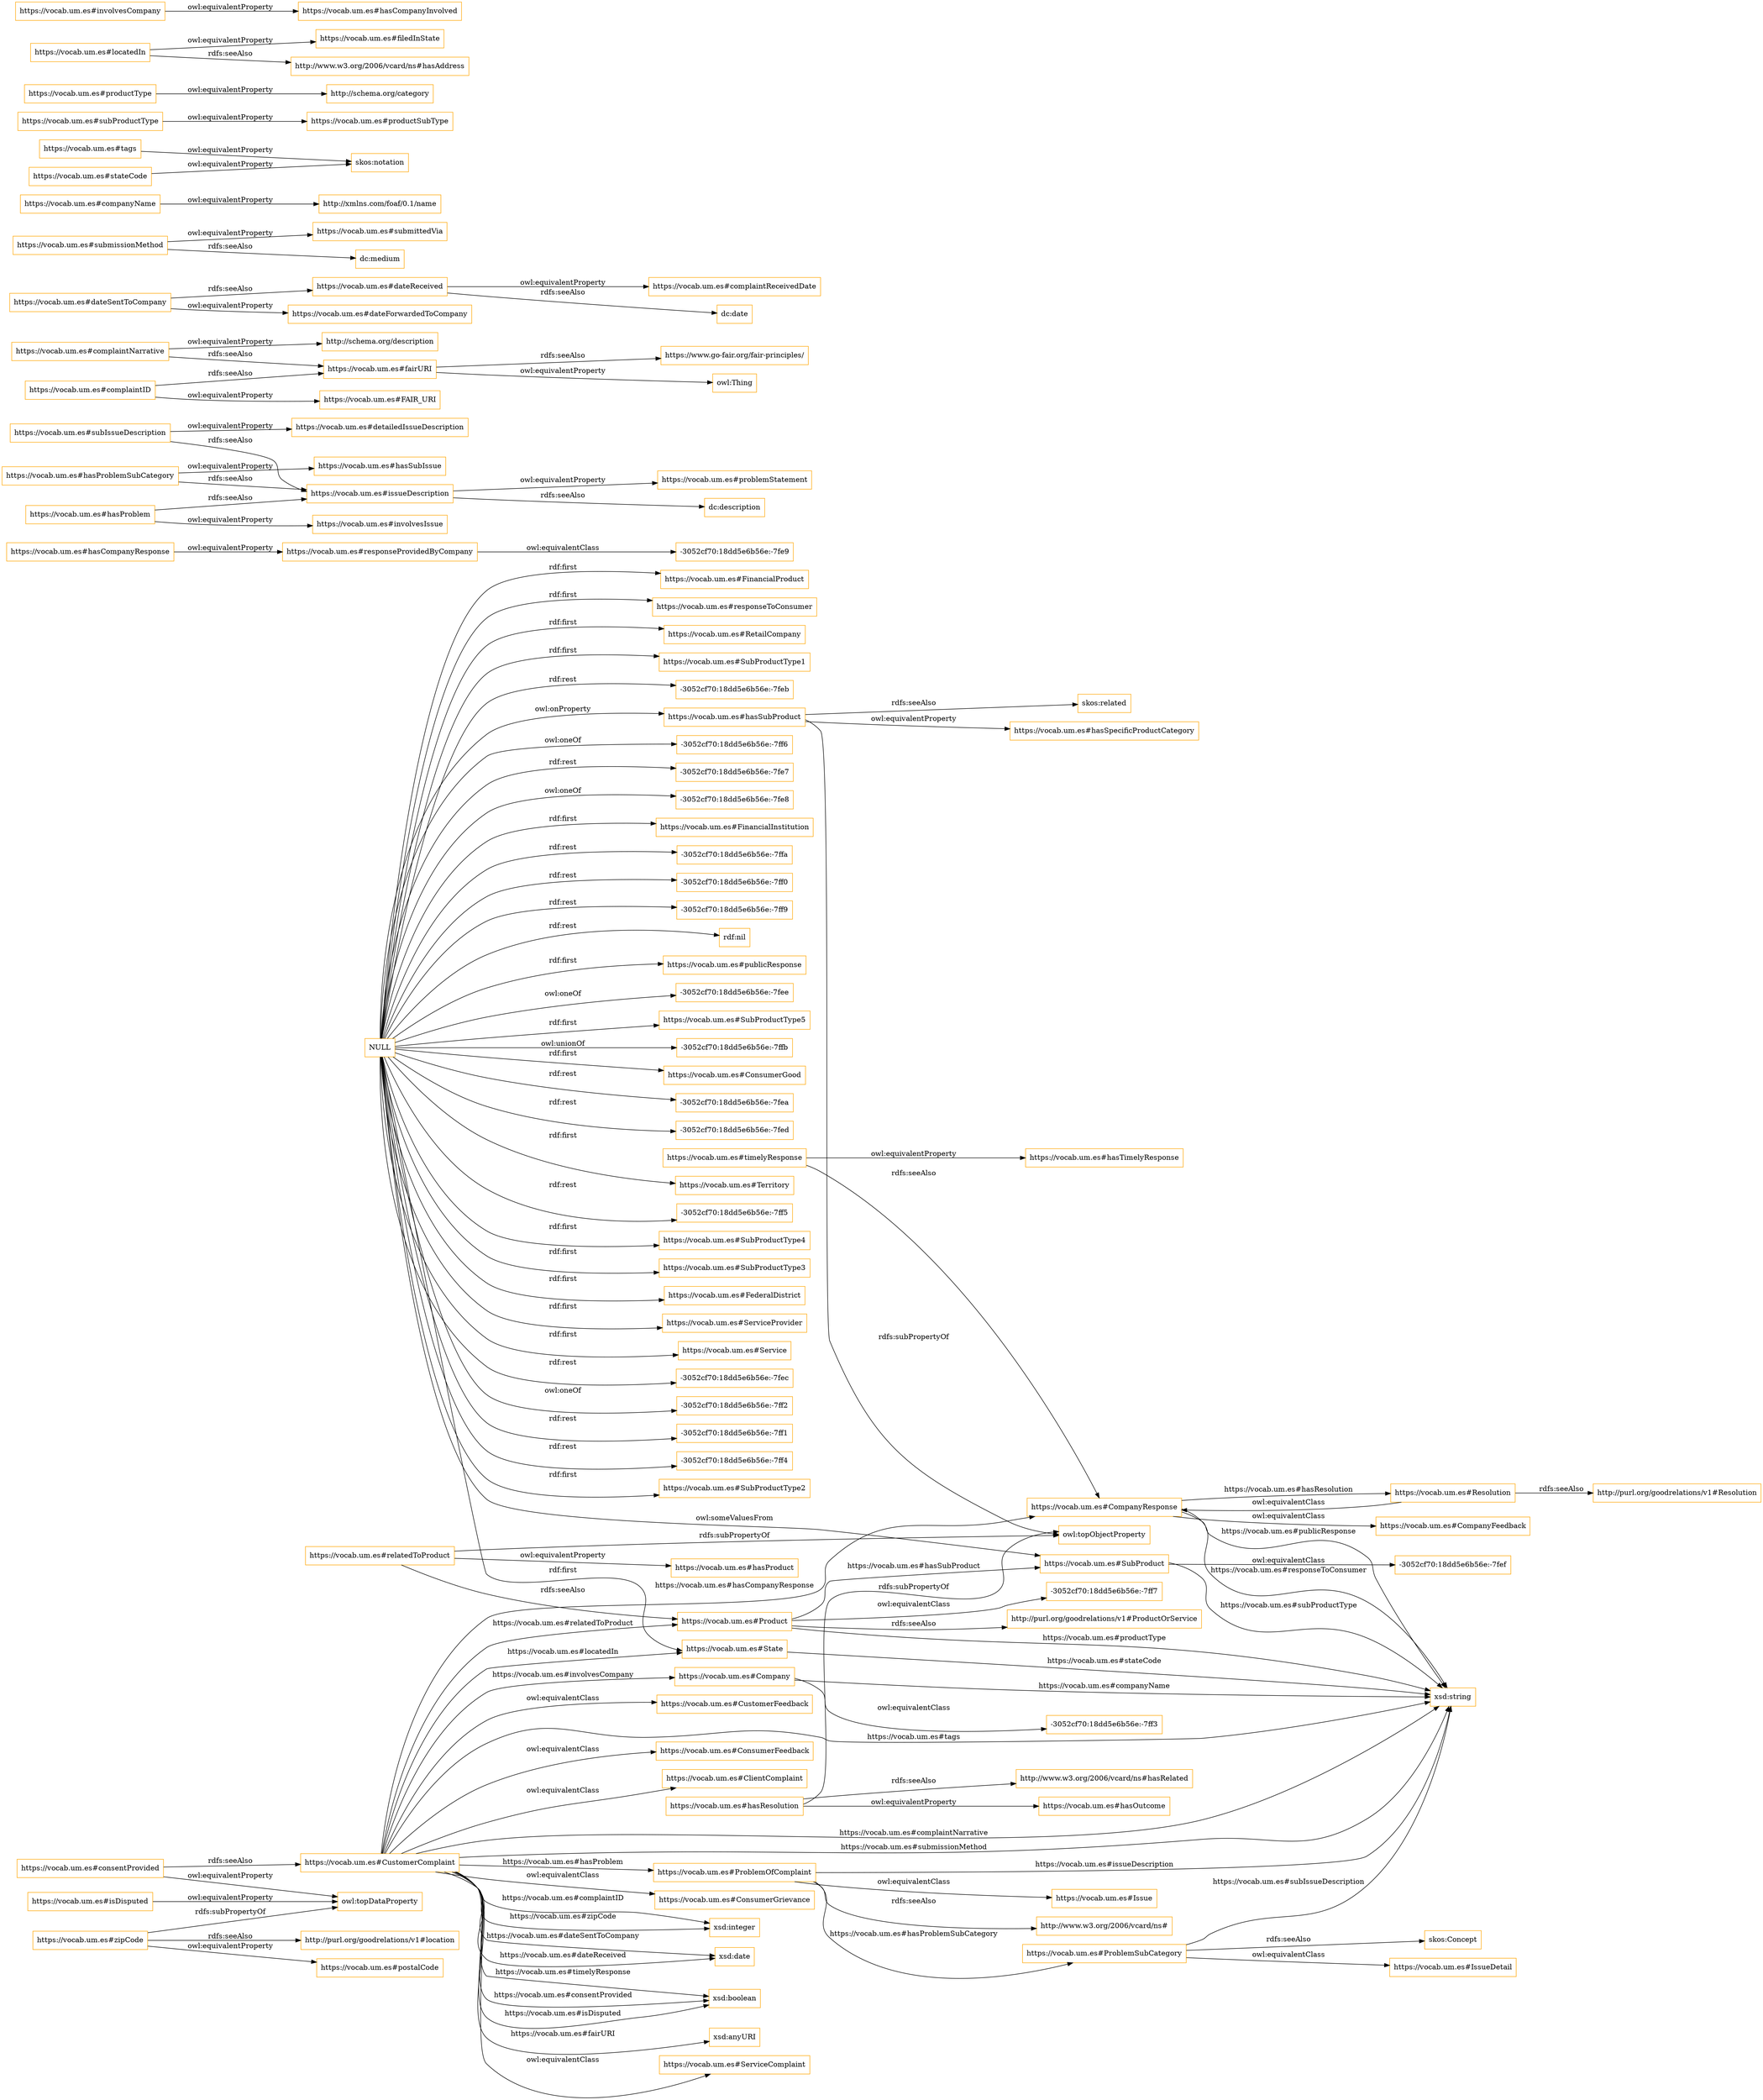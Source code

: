digraph ar2dtool_diagram { 
rankdir=LR;
size="1501"
node [shape = rectangle, color="orange"]; "-3052cf70:18dd5e6b56e:-7ff3" "https://vocab.um.es#SubProduct" "https://vocab.um.es#Product" "https://vocab.um.es#Company" "https://vocab.um.es#State" "https://vocab.um.es#CompanyResponse" "-3052cf70:18dd5e6b56e:-7fef" "https://vocab.um.es#CustomerComplaint" "https://vocab.um.es#ProblemOfComplaint" "-3052cf70:18dd5e6b56e:-7ff7" "https://vocab.um.es#responseProvidedByCompany" "https://vocab.um.es#Resolution" "https://vocab.um.es#ProblemSubCategory" "-3052cf70:18dd5e6b56e:-7fe9" ; /*classes style*/
	"https://vocab.um.es#hasProblemSubCategory" -> "https://vocab.um.es#issueDescription" [ label = "rdfs:seeAlso" ];
	"https://vocab.um.es#hasProblemSubCategory" -> "https://vocab.um.es#hasSubIssue" [ label = "owl:equivalentProperty" ];
	"NULL" -> "https://vocab.um.es#SubProductType3" [ label = "rdf:first" ];
	"NULL" -> "https://vocab.um.es#FederalDistrict" [ label = "rdf:first" ];
	"NULL" -> "https://vocab.um.es#ServiceProvider" [ label = "rdf:first" ];
	"NULL" -> "https://vocab.um.es#Service" [ label = "rdf:first" ];
	"NULL" -> "-3052cf70:18dd5e6b56e:-7fec" [ label = "rdf:rest" ];
	"NULL" -> "-3052cf70:18dd5e6b56e:-7ff2" [ label = "owl:oneOf" ];
	"NULL" -> "-3052cf70:18dd5e6b56e:-7ff1" [ label = "rdf:rest" ];
	"NULL" -> "-3052cf70:18dd5e6b56e:-7ff4" [ label = "rdf:rest" ];
	"NULL" -> "https://vocab.um.es#SubProductType2" [ label = "rdf:first" ];
	"NULL" -> "https://vocab.um.es#FinancialProduct" [ label = "rdf:first" ];
	"NULL" -> "https://vocab.um.es#SubProduct" [ label = "owl:someValuesFrom" ];
	"NULL" -> "https://vocab.um.es#responseToConsumer" [ label = "rdf:first" ];
	"NULL" -> "https://vocab.um.es#RetailCompany" [ label = "rdf:first" ];
	"NULL" -> "https://vocab.um.es#SubProductType1" [ label = "rdf:first" ];
	"NULL" -> "-3052cf70:18dd5e6b56e:-7feb" [ label = "rdf:rest" ];
	"NULL" -> "-3052cf70:18dd5e6b56e:-7ff6" [ label = "owl:oneOf" ];
	"NULL" -> "-3052cf70:18dd5e6b56e:-7fe7" [ label = "rdf:rest" ];
	"NULL" -> "-3052cf70:18dd5e6b56e:-7fe8" [ label = "owl:oneOf" ];
	"NULL" -> "https://vocab.um.es#FinancialInstitution" [ label = "rdf:first" ];
	"NULL" -> "-3052cf70:18dd5e6b56e:-7ffa" [ label = "rdf:rest" ];
	"NULL" -> "-3052cf70:18dd5e6b56e:-7ff0" [ label = "rdf:rest" ];
	"NULL" -> "-3052cf70:18dd5e6b56e:-7ff9" [ label = "rdf:rest" ];
	"NULL" -> "rdf:nil" [ label = "rdf:rest" ];
	"NULL" -> "https://vocab.um.es#publicResponse" [ label = "rdf:first" ];
	"NULL" -> "-3052cf70:18dd5e6b56e:-7fee" [ label = "owl:oneOf" ];
	"NULL" -> "https://vocab.um.es#SubProductType5" [ label = "rdf:first" ];
	"NULL" -> "-3052cf70:18dd5e6b56e:-7ffb" [ label = "owl:unionOf" ];
	"NULL" -> "https://vocab.um.es#ConsumerGood" [ label = "rdf:first" ];
	"NULL" -> "-3052cf70:18dd5e6b56e:-7fea" [ label = "rdf:rest" ];
	"NULL" -> "-3052cf70:18dd5e6b56e:-7fed" [ label = "rdf:rest" ];
	"NULL" -> "https://vocab.um.es#hasSubProduct" [ label = "owl:onProperty" ];
	"NULL" -> "https://vocab.um.es#Territory" [ label = "rdf:first" ];
	"NULL" -> "-3052cf70:18dd5e6b56e:-7ff5" [ label = "rdf:rest" ];
	"NULL" -> "https://vocab.um.es#State" [ label = "rdf:first" ];
	"NULL" -> "https://vocab.um.es#SubProductType4" [ label = "rdf:first" ];
	"https://vocab.um.es#responseProvidedByCompany" -> "-3052cf70:18dd5e6b56e:-7fe9" [ label = "owl:equivalentClass" ];
	"https://vocab.um.es#complaintNarrative" -> "https://vocab.um.es#fairURI" [ label = "rdfs:seeAlso" ];
	"https://vocab.um.es#complaintNarrative" -> "http://schema.org/description" [ label = "owl:equivalentProperty" ];
	"https://vocab.um.es#dateReceived" -> "https://vocab.um.es#complaintReceivedDate" [ label = "owl:equivalentProperty" ];
	"https://vocab.um.es#dateReceived" -> "dc:date" [ label = "rdfs:seeAlso" ];
	"https://vocab.um.es#CompanyResponse" -> "https://vocab.um.es#CompanyFeedback" [ label = "owl:equivalentClass" ];
	"https://vocab.um.es#relatedToProduct" -> "owl:topObjectProperty" [ label = "rdfs:subPropertyOf" ];
	"https://vocab.um.es#relatedToProduct" -> "https://vocab.um.es#hasProduct" [ label = "owl:equivalentProperty" ];
	"https://vocab.um.es#relatedToProduct" -> "https://vocab.um.es#Product" [ label = "rdfs:seeAlso" ];
	"https://vocab.um.es#hasCompanyResponse" -> "https://vocab.um.es#responseProvidedByCompany" [ label = "owl:equivalentProperty" ];
	"https://vocab.um.es#hasResolution" -> "https://vocab.um.es#hasOutcome" [ label = "owl:equivalentProperty" ];
	"https://vocab.um.es#hasResolution" -> "owl:topObjectProperty" [ label = "rdfs:subPropertyOf" ];
	"https://vocab.um.es#hasResolution" -> "http://www.w3.org/2006/vcard/ns#hasRelated" [ label = "rdfs:seeAlso" ];
	"https://vocab.um.es#timelyResponse" -> "https://vocab.um.es#CompanyResponse" [ label = "rdfs:seeAlso" ];
	"https://vocab.um.es#timelyResponse" -> "https://vocab.um.es#hasTimelyResponse" [ label = "owl:equivalentProperty" ];
	"https://vocab.um.es#issueDescription" -> "https://vocab.um.es#problemStatement" [ label = "owl:equivalentProperty" ];
	"https://vocab.um.es#issueDescription" -> "dc:description" [ label = "rdfs:seeAlso" ];
	"https://vocab.um.es#Product" -> "http://purl.org/goodrelations/v1#ProductOrService" [ label = "rdfs:seeAlso" ];
	"https://vocab.um.es#Product" -> "-3052cf70:18dd5e6b56e:-7ff7" [ label = "owl:equivalentClass" ];
	"https://vocab.um.es#subIssueDescription" -> "https://vocab.um.es#detailedIssueDescription" [ label = "owl:equivalentProperty" ];
	"https://vocab.um.es#subIssueDescription" -> "https://vocab.um.es#issueDescription" [ label = "rdfs:seeAlso" ];
	"https://vocab.um.es#submissionMethod" -> "https://vocab.um.es#submittedVia" [ label = "owl:equivalentProperty" ];
	"https://vocab.um.es#submissionMethod" -> "dc:medium" [ label = "rdfs:seeAlso" ];
	"https://vocab.um.es#complaintID" -> "https://vocab.um.es#fairURI" [ label = "rdfs:seeAlso" ];
	"https://vocab.um.es#complaintID" -> "https://vocab.um.es#FAIR_URI" [ label = "owl:equivalentProperty" ];
	"https://vocab.um.es#companyName" -> "http://xmlns.com/foaf/0.1/name" [ label = "owl:equivalentProperty" ];
	"https://vocab.um.es#SubProduct" -> "-3052cf70:18dd5e6b56e:-7fef" [ label = "owl:equivalentClass" ];
	"https://vocab.um.es#CustomerComplaint" -> "https://vocab.um.es#ServiceComplaint" [ label = "owl:equivalentClass" ];
	"https://vocab.um.es#CustomerComplaint" -> "https://vocab.um.es#CustomerFeedback" [ label = "owl:equivalentClass" ];
	"https://vocab.um.es#CustomerComplaint" -> "https://vocab.um.es#ConsumerFeedback" [ label = "owl:equivalentClass" ];
	"https://vocab.um.es#CustomerComplaint" -> "https://vocab.um.es#ClientComplaint" [ label = "owl:equivalentClass" ];
	"https://vocab.um.es#CustomerComplaint" -> "https://vocab.um.es#ConsumerGrievance" [ label = "owl:equivalentClass" ];
	"https://vocab.um.es#tags" -> "skos:notation" [ label = "owl:equivalentProperty" ];
	"https://vocab.um.es#Company" -> "-3052cf70:18dd5e6b56e:-7ff3" [ label = "owl:equivalentClass" ];
	"https://vocab.um.es#subProductType" -> "https://vocab.um.es#productSubType" [ label = "owl:equivalentProperty" ];
	"https://vocab.um.es#hasProblem" -> "https://vocab.um.es#issueDescription" [ label = "rdfs:seeAlso" ];
	"https://vocab.um.es#hasProblem" -> "https://vocab.um.es#involvesIssue" [ label = "owl:equivalentProperty" ];
	"https://vocab.um.es#productType" -> "http://schema.org/category" [ label = "owl:equivalentProperty" ];
	"https://vocab.um.es#dateSentToCompany" -> "https://vocab.um.es#dateReceived" [ label = "rdfs:seeAlso" ];
	"https://vocab.um.es#dateSentToCompany" -> "https://vocab.um.es#dateForwardedToCompany" [ label = "owl:equivalentProperty" ];
	"https://vocab.um.es#consentProvided" -> "owl:topDataProperty" [ label = "owl:equivalentProperty" ];
	"https://vocab.um.es#consentProvided" -> "https://vocab.um.es#CustomerComplaint" [ label = "rdfs:seeAlso" ];
	"https://vocab.um.es#Resolution" -> "http://purl.org/goodrelations/v1#Resolution" [ label = "rdfs:seeAlso" ];
	"https://vocab.um.es#Resolution" -> "https://vocab.um.es#CompanyResponse" [ label = "owl:equivalentClass" ];
	"https://vocab.um.es#isDisputed" -> "owl:topDataProperty" [ label = "owl:equivalentProperty" ];
	"https://vocab.um.es#locatedIn" -> "https://vocab.um.es#filedInState" [ label = "owl:equivalentProperty" ];
	"https://vocab.um.es#locatedIn" -> "http://www.w3.org/2006/vcard/ns#hasAddress" [ label = "rdfs:seeAlso" ];
	"https://vocab.um.es#stateCode" -> "skos:notation" [ label = "owl:equivalentProperty" ];
	"https://vocab.um.es#fairURI" -> "https://www.go-fair.org/fair-principles/" [ label = "rdfs:seeAlso" ];
	"https://vocab.um.es#fairURI" -> "owl:Thing" [ label = "owl:equivalentProperty" ];
	"https://vocab.um.es#zipCode" -> "http://purl.org/goodrelations/v1#location" [ label = "rdfs:seeAlso" ];
	"https://vocab.um.es#zipCode" -> "owl:topDataProperty" [ label = "rdfs:subPropertyOf" ];
	"https://vocab.um.es#zipCode" -> "https://vocab.um.es#postalCode" [ label = "owl:equivalentProperty" ];
	"https://vocab.um.es#hasSubProduct" -> "owl:topObjectProperty" [ label = "rdfs:subPropertyOf" ];
	"https://vocab.um.es#hasSubProduct" -> "skos:related" [ label = "rdfs:seeAlso" ];
	"https://vocab.um.es#hasSubProduct" -> "https://vocab.um.es#hasSpecificProductCategory" [ label = "owl:equivalentProperty" ];
	"https://vocab.um.es#ProblemSubCategory" -> "https://vocab.um.es#IssueDetail" [ label = "owl:equivalentClass" ];
	"https://vocab.um.es#ProblemSubCategory" -> "skos:Concept" [ label = "rdfs:seeAlso" ];
	"https://vocab.um.es#involvesCompany" -> "https://vocab.um.es#hasCompanyInvolved" [ label = "owl:equivalentProperty" ];
	"https://vocab.um.es#ProblemOfComplaint" -> "https://vocab.um.es#Issue" [ label = "owl:equivalentClass" ];
	"https://vocab.um.es#ProblemOfComplaint" -> "http://www.w3.org/2006/vcard/ns#" [ label = "rdfs:seeAlso" ];
	"https://vocab.um.es#CustomerComplaint" -> "xsd:string" [ label = "https://vocab.um.es#tags" ];
	"https://vocab.um.es#CustomerComplaint" -> "xsd:integer" [ label = "https://vocab.um.es#zipCode" ];
	"https://vocab.um.es#ProblemOfComplaint" -> "xsd:string" [ label = "https://vocab.um.es#issueDescription" ];
	"https://vocab.um.es#CustomerComplaint" -> "xsd:date" [ label = "https://vocab.um.es#dateReceived" ];
	"https://vocab.um.es#CompanyResponse" -> "https://vocab.um.es#Resolution" [ label = "https://vocab.um.es#hasResolution" ];
	"https://vocab.um.es#ProblemSubCategory" -> "xsd:string" [ label = "https://vocab.um.es#subIssueDescription" ];
	"https://vocab.um.es#CompanyResponse" -> "xsd:string" [ label = "https://vocab.um.es#publicResponse" ];
	"https://vocab.um.es#CustomerComplaint" -> "xsd:string" [ label = "https://vocab.um.es#complaintNarrative" ];
	"https://vocab.um.es#Product" -> "https://vocab.um.es#SubProduct" [ label = "https://vocab.um.es#hasSubProduct" ];
	"https://vocab.um.es#CustomerComplaint" -> "xsd:boolean" [ label = "https://vocab.um.es#isDisputed" ];
	"https://vocab.um.es#ProblemOfComplaint" -> "https://vocab.um.es#ProblemSubCategory" [ label = "https://vocab.um.es#hasProblemSubCategory" ];
	"https://vocab.um.es#CustomerComplaint" -> "https://vocab.um.es#State" [ label = "https://vocab.um.es#locatedIn" ];
	"https://vocab.um.es#CustomerComplaint" -> "xsd:string" [ label = "https://vocab.um.es#submissionMethod" ];
	"https://vocab.um.es#CustomerComplaint" -> "https://vocab.um.es#CompanyResponse" [ label = "https://vocab.um.es#hasCompanyResponse" ];
	"https://vocab.um.es#State" -> "xsd:string" [ label = "https://vocab.um.es#stateCode" ];
	"https://vocab.um.es#CustomerComplaint" -> "https://vocab.um.es#ProblemOfComplaint" [ label = "https://vocab.um.es#hasProblem" ];
	"https://vocab.um.es#CustomerComplaint" -> "https://vocab.um.es#Company" [ label = "https://vocab.um.es#involvesCompany" ];
	"https://vocab.um.es#Company" -> "xsd:string" [ label = "https://vocab.um.es#companyName" ];
	"https://vocab.um.es#CustomerComplaint" -> "xsd:boolean" [ label = "https://vocab.um.es#timelyResponse" ];
	"https://vocab.um.es#CompanyResponse" -> "xsd:string" [ label = "https://vocab.um.es#responseToConsumer" ];
	"https://vocab.um.es#Product" -> "xsd:string" [ label = "https://vocab.um.es#productType" ];
	"https://vocab.um.es#CustomerComplaint" -> "xsd:date" [ label = "https://vocab.um.es#dateSentToCompany" ];
	"https://vocab.um.es#CustomerComplaint" -> "xsd:anyURI" [ label = "https://vocab.um.es#fairURI" ];
	"https://vocab.um.es#CustomerComplaint" -> "https://vocab.um.es#Product" [ label = "https://vocab.um.es#relatedToProduct" ];
	"https://vocab.um.es#CustomerComplaint" -> "xsd:boolean" [ label = "https://vocab.um.es#consentProvided" ];
	"https://vocab.um.es#CustomerComplaint" -> "xsd:integer" [ label = "https://vocab.um.es#complaintID" ];
	"https://vocab.um.es#SubProduct" -> "xsd:string" [ label = "https://vocab.um.es#subProductType" ];

}
